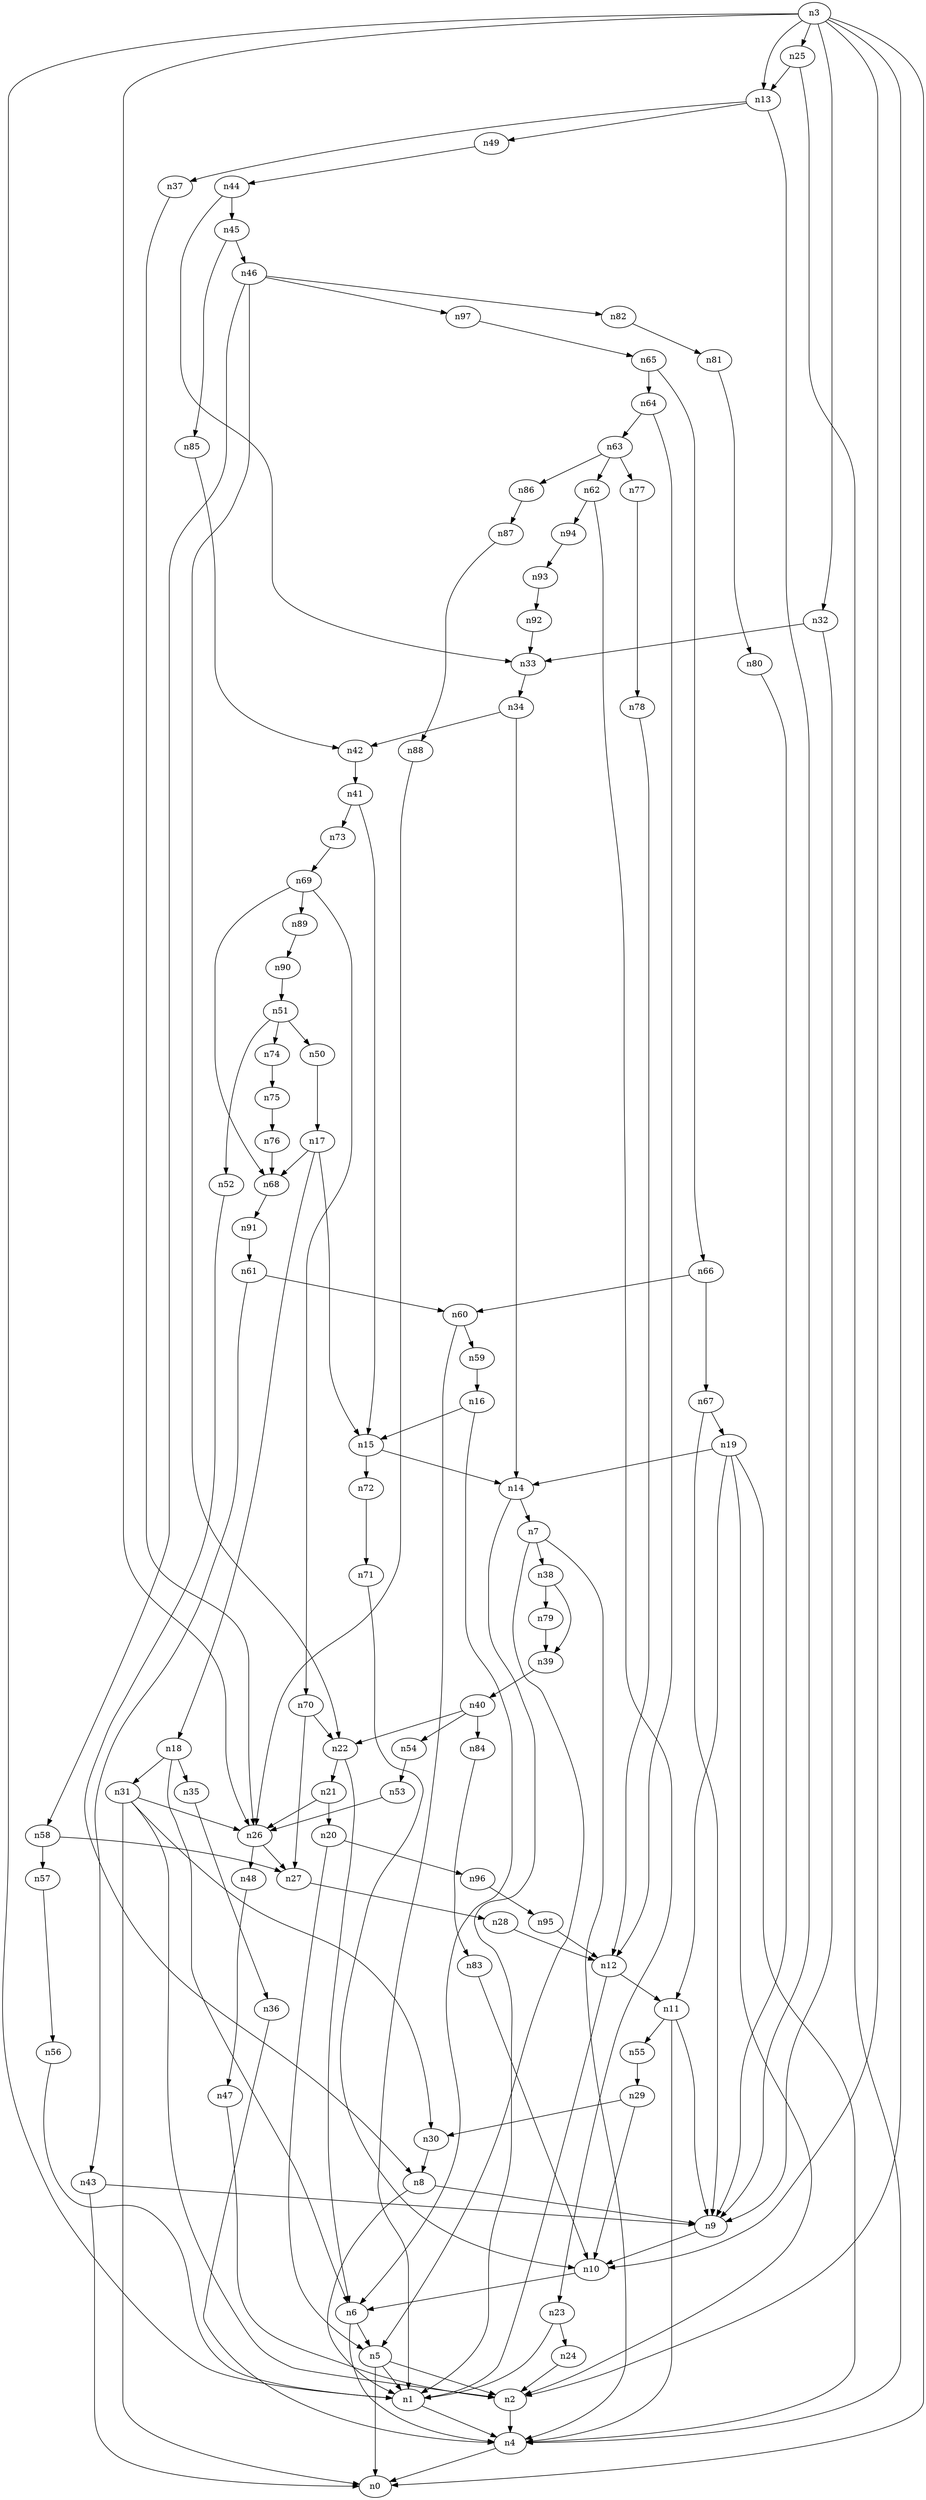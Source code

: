 digraph G {
	n1 -> n4	 [_graphml_id=e4];
	n2 -> n4	 [_graphml_id=e7];
	n3 -> n0	 [_graphml_id=e0];
	n3 -> n1	 [_graphml_id=e3];
	n3 -> n2	 [_graphml_id=e6];
	n3 -> n10	 [_graphml_id=e32];
	n3 -> n13	 [_graphml_id=e21];
	n3 -> n25	 [_graphml_id=e40];
	n3 -> n26	 [_graphml_id=e92];
	n3 -> n32	 [_graphml_id=e102];
	n4 -> n0	 [_graphml_id=e1];
	n5 -> n0	 [_graphml_id=e2];
	n5 -> n1	 [_graphml_id=e5];
	n5 -> n2	 [_graphml_id=e8];
	n6 -> n4	 [_graphml_id=e10];
	n6 -> n5	 [_graphml_id=e9];
	n7 -> n4	 [_graphml_id=e12];
	n7 -> n5	 [_graphml_id=e11];
	n7 -> n38	 [_graphml_id=e63];
	n8 -> n1	 [_graphml_id=e13];
	n8 -> n9	 [_graphml_id=e14];
	n9 -> n10	 [_graphml_id=e15];
	n10 -> n6	 [_graphml_id=e16];
	n11 -> n4	 [_graphml_id=e22];
	n11 -> n9	 [_graphml_id=e17];
	n11 -> n55	 [_graphml_id=e91];
	n12 -> n1	 [_graphml_id=e19];
	n12 -> n11	 [_graphml_id=e18];
	n13 -> n9	 [_graphml_id=e20];
	n13 -> n37	 [_graphml_id=e60];
	n13 -> n49	 [_graphml_id=e80];
	n14 -> n1	 [_graphml_id=e23];
	n14 -> n7	 [_graphml_id=e42];
	n15 -> n14	 [_graphml_id=e24];
	n15 -> n72	 [_graphml_id=e119];
	n16 -> n6	 [_graphml_id=e26];
	n16 -> n15	 [_graphml_id=e25];
	n17 -> n15	 [_graphml_id=e27];
	n17 -> n18	 [_graphml_id=e28];
	n17 -> n68	 [_graphml_id=e113];
	n18 -> n6	 [_graphml_id=e29];
	n18 -> n31	 [_graphml_id=e72];
	n18 -> n35	 [_graphml_id=e57];
	n19 -> n2	 [_graphml_id=e52];
	n19 -> n4	 [_graphml_id=e30];
	n19 -> n11	 [_graphml_id=e31];
	n19 -> n14	 [_graphml_id=e82];
	n20 -> n5	 [_graphml_id=e33];
	n20 -> n96	 [_graphml_id=e159];
	n21 -> n20	 [_graphml_id=e34];
	n21 -> n26	 [_graphml_id=e43];
	n22 -> n6	 [_graphml_id=e36];
	n22 -> n21	 [_graphml_id=e35];
	n23 -> n1	 [_graphml_id=e37];
	n23 -> n24	 [_graphml_id=e38];
	n24 -> n2	 [_graphml_id=e39];
	n25 -> n4	 [_graphml_id=e62];
	n25 -> n13	 [_graphml_id=e41];
	n26 -> n27	 [_graphml_id=e44];
	n26 -> n48	 [_graphml_id=e79];
	n27 -> n28	 [_graphml_id=e45];
	n28 -> n12	 [_graphml_id=e46];
	n29 -> n10	 [_graphml_id=e47];
	n29 -> n30	 [_graphml_id=e48];
	n30 -> n8	 [_graphml_id=e49];
	n31 -> n0	 [_graphml_id=e51];
	n31 -> n2	 [_graphml_id=e142];
	n31 -> n26	 [_graphml_id=e122];
	n31 -> n30	 [_graphml_id=e50];
	n32 -> n9	 [_graphml_id=e53];
	n32 -> n33	 [_graphml_id=e54];
	n33 -> n34	 [_graphml_id=e55];
	n34 -> n14	 [_graphml_id=e56];
	n34 -> n42	 [_graphml_id=e69];
	n35 -> n36	 [_graphml_id=e58];
	n36 -> n4	 [_graphml_id=e59];
	n37 -> n26	 [_graphml_id=e61];
	n38 -> n39	 [_graphml_id=e64];
	n38 -> n79	 [_graphml_id=e131];
	n39 -> n40	 [_graphml_id=e65];
	n40 -> n22	 [_graphml_id=e66];
	n40 -> n54	 [_graphml_id=e89];
	n40 -> n84	 [_graphml_id=e139];
	n41 -> n15	 [_graphml_id=e67];
	n41 -> n73	 [_graphml_id=e121];
	n42 -> n41	 [_graphml_id=e68];
	n43 -> n0	 [_graphml_id=e70];
	n43 -> n9	 [_graphml_id=e71];
	n44 -> n33	 [_graphml_id=e73];
	n44 -> n45	 [_graphml_id=e74];
	n45 -> n46	 [_graphml_id=e75];
	n45 -> n85	 [_graphml_id=e141];
	n46 -> n22	 [_graphml_id=e76];
	n46 -> n58	 [_graphml_id=e96];
	n46 -> n82	 [_graphml_id=e136];
	n46 -> n97	 [_graphml_id=e161];
	n47 -> n2	 [_graphml_id=e77];
	n48 -> n47	 [_graphml_id=e78];
	n49 -> n44	 [_graphml_id=e81];
	n50 -> n17	 [_graphml_id=e83];
	n51 -> n50	 [_graphml_id=e84];
	n51 -> n52	 [_graphml_id=e85];
	n51 -> n74	 [_graphml_id=e123];
	n52 -> n8	 [_graphml_id=e86];
	n53 -> n26	 [_graphml_id=e87];
	n54 -> n53	 [_graphml_id=e88];
	n55 -> n29	 [_graphml_id=e90];
	n56 -> n1	 [_graphml_id=e93];
	n57 -> n56	 [_graphml_id=e94];
	n58 -> n27	 [_graphml_id=e112];
	n58 -> n57	 [_graphml_id=e95];
	n59 -> n16	 [_graphml_id=e97];
	n60 -> n1	 [_graphml_id=e99];
	n60 -> n59	 [_graphml_id=e98];
	n61 -> n43	 [_graphml_id=e101];
	n61 -> n60	 [_graphml_id=e100];
	n62 -> n23	 [_graphml_id=e103];
	n62 -> n94	 [_graphml_id=e156];
	n63 -> n62	 [_graphml_id=e104];
	n63 -> n77	 [_graphml_id=e127];
	n63 -> n86	 [_graphml_id=e143];
	n64 -> n12	 [_graphml_id=e106];
	n64 -> n63	 [_graphml_id=e105];
	n65 -> n64	 [_graphml_id=e107];
	n65 -> n66	 [_graphml_id=e108];
	n66 -> n60	 [_graphml_id=e109];
	n66 -> n67	 [_graphml_id=e132];
	n67 -> n9	 [_graphml_id=e110];
	n67 -> n19	 [_graphml_id=e111];
	n68 -> n91	 [_graphml_id=e151];
	n69 -> n68	 [_graphml_id=e114];
	n69 -> n70	 [_graphml_id=e115];
	n69 -> n89	 [_graphml_id=e147];
	n70 -> n22	 [_graphml_id=e116];
	n70 -> n27	 [_graphml_id=e152];
	n71 -> n10	 [_graphml_id=e117];
	n72 -> n71	 [_graphml_id=e118];
	n73 -> n69	 [_graphml_id=e120];
	n74 -> n75	 [_graphml_id=e124];
	n75 -> n76	 [_graphml_id=e125];
	n76 -> n68	 [_graphml_id=e126];
	n77 -> n78	 [_graphml_id=e128];
	n78 -> n12	 [_graphml_id=e129];
	n79 -> n39	 [_graphml_id=e130];
	n80 -> n9	 [_graphml_id=e133];
	n81 -> n80	 [_graphml_id=e134];
	n82 -> n81	 [_graphml_id=e135];
	n83 -> n10	 [_graphml_id=e137];
	n84 -> n83	 [_graphml_id=e138];
	n85 -> n42	 [_graphml_id=e140];
	n86 -> n87	 [_graphml_id=e144];
	n87 -> n88	 [_graphml_id=e145];
	n88 -> n26	 [_graphml_id=e146];
	n89 -> n90	 [_graphml_id=e148];
	n90 -> n51	 [_graphml_id=e149];
	n91 -> n61	 [_graphml_id=e150];
	n92 -> n33	 [_graphml_id=e153];
	n93 -> n92	 [_graphml_id=e154];
	n94 -> n93	 [_graphml_id=e155];
	n95 -> n12	 [_graphml_id=e157];
	n96 -> n95	 [_graphml_id=e158];
	n97 -> n65	 [_graphml_id=e160];
}
